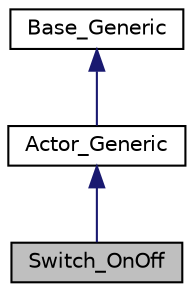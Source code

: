digraph "Switch_OnOff"
{
 // LATEX_PDF_SIZE
  edge [fontname="Helvetica",fontsize="10",labelfontname="Helvetica",labelfontsize="10"];
  node [fontname="Helvetica",fontsize="10",shape=record];
  Node1 [label="Switch_OnOff",height=0.2,width=0.4,color="black", fillcolor="grey75", style="filled", fontcolor="black",tooltip="Ein abgeleitetes Objekt für einen Ein-Aus Schalter.  Der Schalter reagiert nur wenn es in der set Fun..."];
  Node2 -> Node1 [dir="back",color="midnightblue",fontsize="10",style="solid",fontname="Helvetica"];
  Node2 [label="Actor_Generic",height=0.2,width=0.4,color="black", fillcolor="white", style="filled",URL="$class_actor___generic.html",tooltip="Ein generisches Objekt für einen Actor. Nicht zum Einbau bestimmt, sondern nur als Vererbungsobjekt...."];
  Node3 -> Node2 [dir="back",color="midnightblue",fontsize="10",style="solid",fontname="Helvetica"];
  Node3 [label="Base_Generic",height=0.2,width=0.4,color="black", fillcolor="white", style="filled",URL="$class_base___generic.html",tooltip="Ein generisches Objekt für einen Sensor. Nicht zum Einbau bestimmt, sondern nur als Vererbungsobjekt...."];
}
